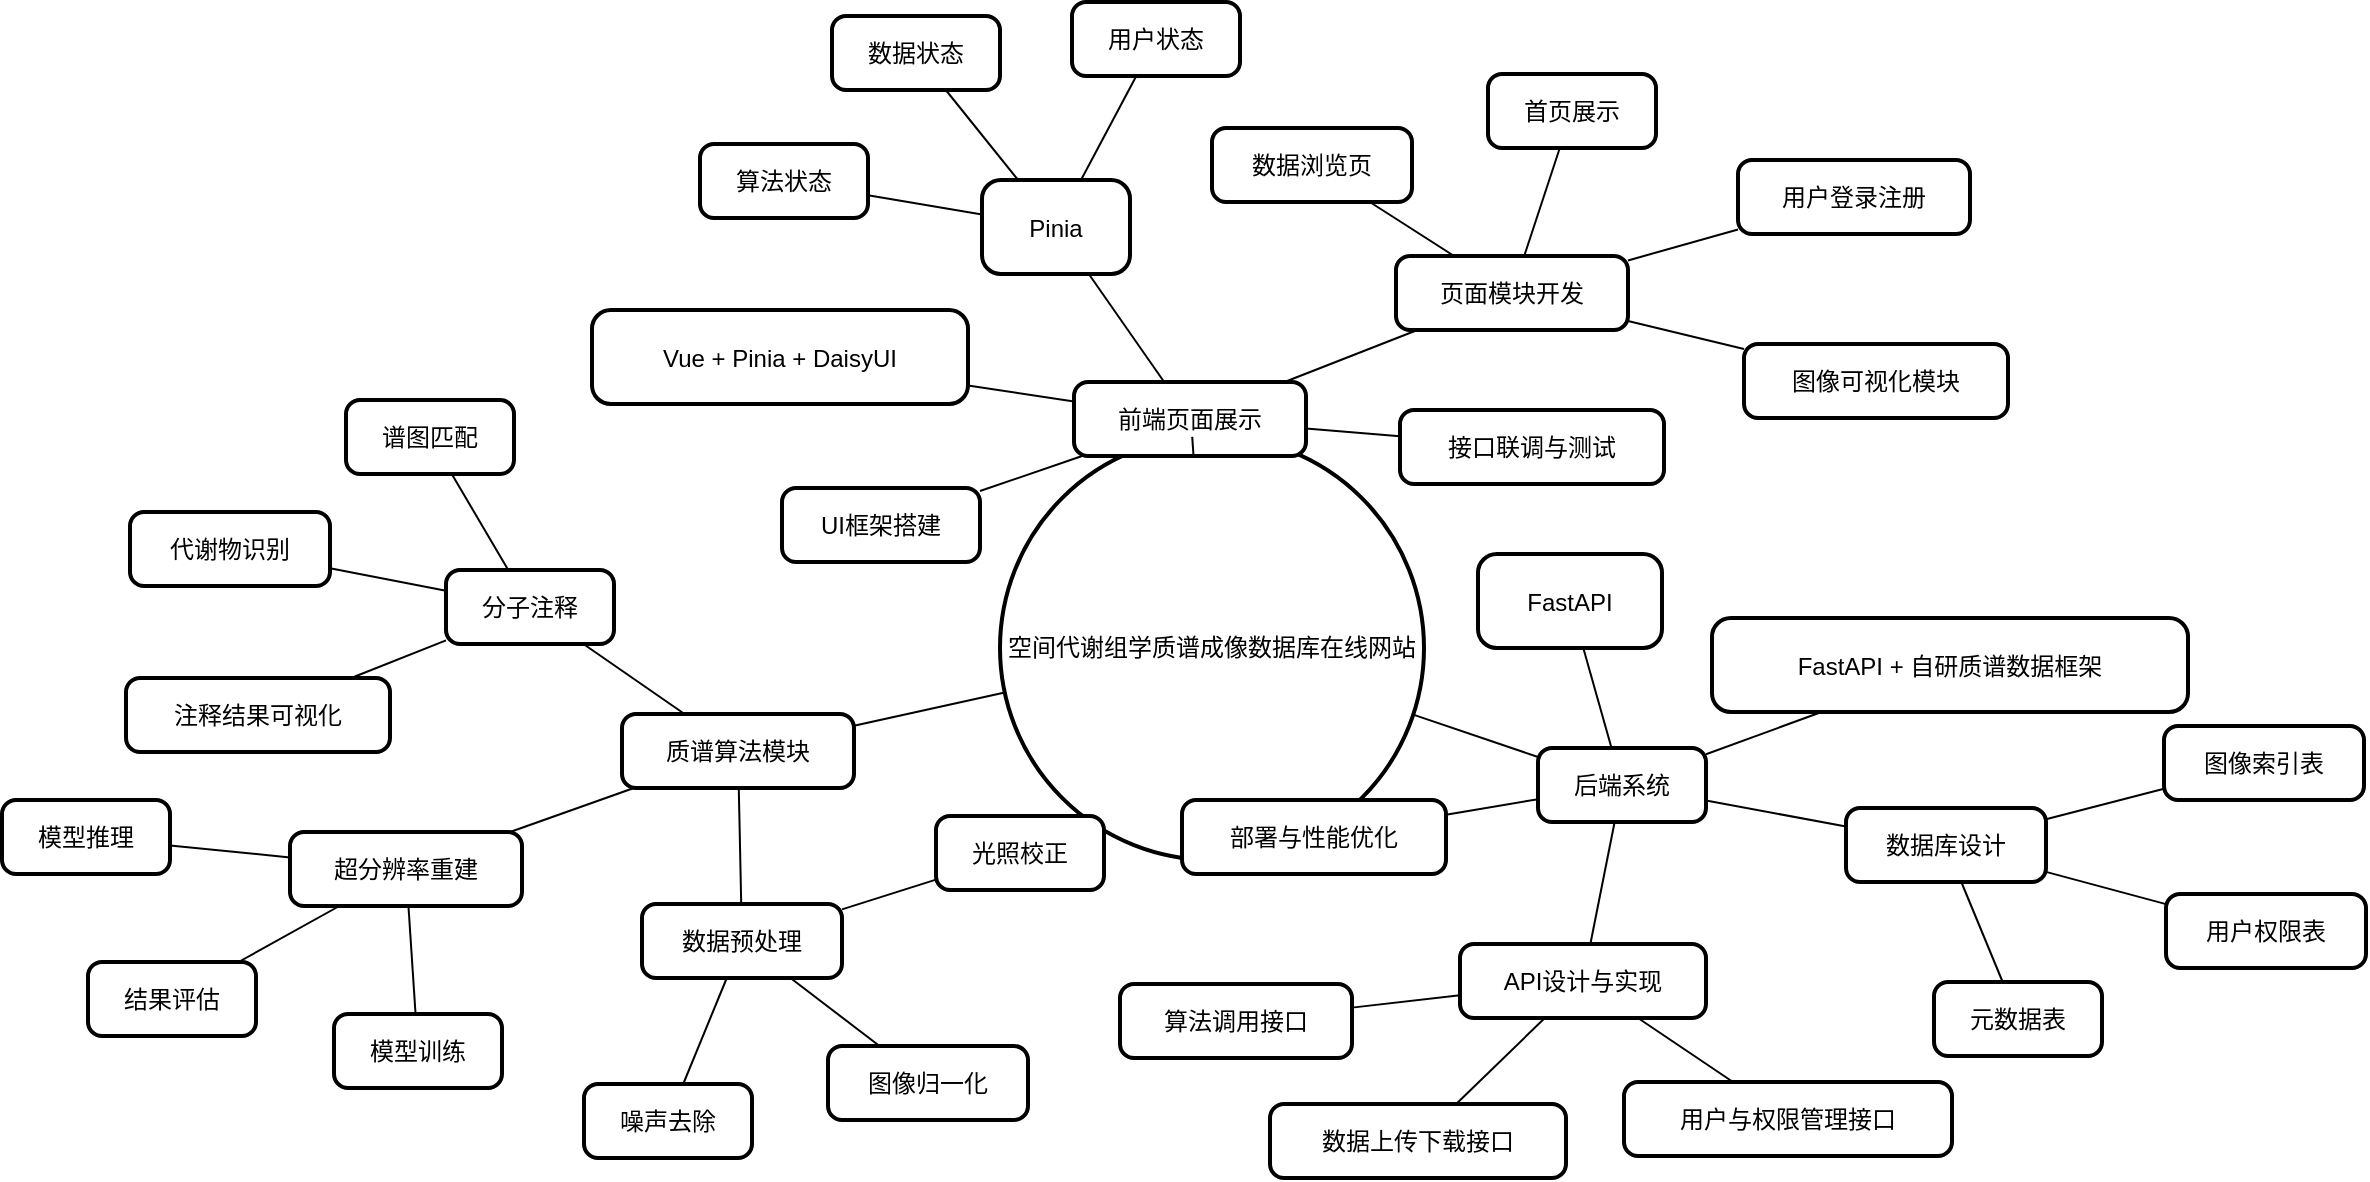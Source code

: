 <mxfile version="28.2.5">
  <diagram name="第 1 页" id="7hMK0lXXY-1nhujCU-nL">
    <mxGraphModel dx="2041" dy="1019" grid="1" gridSize="10" guides="1" tooltips="1" connect="1" arrows="1" fold="1" page="1" pageScale="1" pageWidth="827" pageHeight="1169" math="0" shadow="0">
      <root>
        <mxCell id="0" />
        <mxCell id="1" parent="0" />
        <mxCell id="I9Q0519Ij2qMbjBGb1hn-1" value="空间代谢组学质谱成像数据库在线网站" style="ellipse;aspect=fixed;strokeWidth=2;whiteSpace=wrap;" vertex="1" parent="1">
          <mxGeometry x="519" y="237" width="212" height="212" as="geometry" />
        </mxCell>
        <mxCell id="I9Q0519Ij2qMbjBGb1hn-2" value="前端页面展示" style="rounded=1;absoluteArcSize=1;arcSize=14;whiteSpace=wrap;strokeWidth=2;" vertex="1" parent="1">
          <mxGeometry x="556" y="210" width="116" height="37" as="geometry" />
        </mxCell>
        <mxCell id="I9Q0519Ij2qMbjBGb1hn-3" value="Vue + Pinia + DaisyUI" style="rounded=1;arcSize=20;strokeWidth=2" vertex="1" parent="1">
          <mxGeometry x="315" y="174" width="188" height="47" as="geometry" />
        </mxCell>
        <mxCell id="I9Q0519Ij2qMbjBGb1hn-4" value="UI框架搭建" style="rounded=1;absoluteArcSize=1;arcSize=14;whiteSpace=wrap;strokeWidth=2;" vertex="1" parent="1">
          <mxGeometry x="410" y="263" width="99" height="37" as="geometry" />
        </mxCell>
        <mxCell id="I9Q0519Ij2qMbjBGb1hn-5" value="Pinia" style="rounded=1;arcSize=20;strokeWidth=2" vertex="1" parent="1">
          <mxGeometry x="510" y="109" width="74" height="47" as="geometry" />
        </mxCell>
        <mxCell id="I9Q0519Ij2qMbjBGb1hn-6" value="用户状态" style="rounded=1;absoluteArcSize=1;arcSize=14;whiteSpace=wrap;strokeWidth=2;" vertex="1" parent="1">
          <mxGeometry x="555" y="20" width="84" height="37" as="geometry" />
        </mxCell>
        <mxCell id="I9Q0519Ij2qMbjBGb1hn-7" value="数据状态" style="rounded=1;absoluteArcSize=1;arcSize=14;whiteSpace=wrap;strokeWidth=2;" vertex="1" parent="1">
          <mxGeometry x="435" y="27" width="84" height="37" as="geometry" />
        </mxCell>
        <mxCell id="I9Q0519Ij2qMbjBGb1hn-8" value="算法状态" style="rounded=1;absoluteArcSize=1;arcSize=14;whiteSpace=wrap;strokeWidth=2;" vertex="1" parent="1">
          <mxGeometry x="369" y="91" width="84" height="37" as="geometry" />
        </mxCell>
        <mxCell id="I9Q0519Ij2qMbjBGb1hn-9" value="页面模块开发" style="rounded=1;absoluteArcSize=1;arcSize=14;whiteSpace=wrap;strokeWidth=2;" vertex="1" parent="1">
          <mxGeometry x="717" y="147" width="116" height="37" as="geometry" />
        </mxCell>
        <mxCell id="I9Q0519Ij2qMbjBGb1hn-10" value="首页展示" style="rounded=1;absoluteArcSize=1;arcSize=14;whiteSpace=wrap;strokeWidth=2;" vertex="1" parent="1">
          <mxGeometry x="763" y="56" width="84" height="37" as="geometry" />
        </mxCell>
        <mxCell id="I9Q0519Ij2qMbjBGb1hn-11" value="数据浏览页" style="rounded=1;absoluteArcSize=1;arcSize=14;whiteSpace=wrap;strokeWidth=2;" vertex="1" parent="1">
          <mxGeometry x="625" y="83" width="100" height="37" as="geometry" />
        </mxCell>
        <mxCell id="I9Q0519Ij2qMbjBGb1hn-12" value="图像可视化模块" style="rounded=1;absoluteArcSize=1;arcSize=14;whiteSpace=wrap;strokeWidth=2;" vertex="1" parent="1">
          <mxGeometry x="891" y="191" width="132" height="37" as="geometry" />
        </mxCell>
        <mxCell id="I9Q0519Ij2qMbjBGb1hn-13" value="用户登录注册" style="rounded=1;absoluteArcSize=1;arcSize=14;whiteSpace=wrap;strokeWidth=2;" vertex="1" parent="1">
          <mxGeometry x="888" y="99" width="116" height="37" as="geometry" />
        </mxCell>
        <mxCell id="I9Q0519Ij2qMbjBGb1hn-14" value="接口联调与测试" style="rounded=1;absoluteArcSize=1;arcSize=14;whiteSpace=wrap;strokeWidth=2;" vertex="1" parent="1">
          <mxGeometry x="719" y="224" width="132" height="37" as="geometry" />
        </mxCell>
        <mxCell id="I9Q0519Ij2qMbjBGb1hn-15" value="后端系统" style="rounded=1;absoluteArcSize=1;arcSize=14;whiteSpace=wrap;strokeWidth=2;" vertex="1" parent="1">
          <mxGeometry x="788" y="393" width="84" height="37" as="geometry" />
        </mxCell>
        <mxCell id="I9Q0519Ij2qMbjBGb1hn-16" value="FastAPI + 自研质谱数据框架" style="rounded=1;arcSize=20;strokeWidth=2" vertex="1" parent="1">
          <mxGeometry x="875" y="328" width="238" height="47" as="geometry" />
        </mxCell>
        <mxCell id="I9Q0519Ij2qMbjBGb1hn-17" value="FastAPI" style="rounded=1;arcSize=20;strokeWidth=2" vertex="1" parent="1">
          <mxGeometry x="758" y="296" width="92" height="47" as="geometry" />
        </mxCell>
        <mxCell id="I9Q0519Ij2qMbjBGb1hn-18" value="数据库设计" style="rounded=1;absoluteArcSize=1;arcSize=14;whiteSpace=wrap;strokeWidth=2;" vertex="1" parent="1">
          <mxGeometry x="942" y="423" width="100" height="37" as="geometry" />
        </mxCell>
        <mxCell id="I9Q0519Ij2qMbjBGb1hn-19" value="元数据表" style="rounded=1;absoluteArcSize=1;arcSize=14;whiteSpace=wrap;strokeWidth=2;" vertex="1" parent="1">
          <mxGeometry x="986" y="510" width="84" height="37" as="geometry" />
        </mxCell>
        <mxCell id="I9Q0519Ij2qMbjBGb1hn-20" value="图像索引表" style="rounded=1;absoluteArcSize=1;arcSize=14;whiteSpace=wrap;strokeWidth=2;" vertex="1" parent="1">
          <mxGeometry x="1101" y="382" width="100" height="37" as="geometry" />
        </mxCell>
        <mxCell id="I9Q0519Ij2qMbjBGb1hn-21" value="用户权限表" style="rounded=1;absoluteArcSize=1;arcSize=14;whiteSpace=wrap;strokeWidth=2;" vertex="1" parent="1">
          <mxGeometry x="1102" y="466" width="100" height="37" as="geometry" />
        </mxCell>
        <mxCell id="I9Q0519Ij2qMbjBGb1hn-22" value="API设计与实现" style="rounded=1;absoluteArcSize=1;arcSize=14;whiteSpace=wrap;strokeWidth=2;" vertex="1" parent="1">
          <mxGeometry x="749" y="491" width="123" height="37" as="geometry" />
        </mxCell>
        <mxCell id="I9Q0519Ij2qMbjBGb1hn-23" value="数据上传下载接口" style="rounded=1;absoluteArcSize=1;arcSize=14;whiteSpace=wrap;strokeWidth=2;" vertex="1" parent="1">
          <mxGeometry x="654" y="571" width="148" height="37" as="geometry" />
        </mxCell>
        <mxCell id="I9Q0519Ij2qMbjBGb1hn-24" value="算法调用接口" style="rounded=1;absoluteArcSize=1;arcSize=14;whiteSpace=wrap;strokeWidth=2;" vertex="1" parent="1">
          <mxGeometry x="579" y="511" width="116" height="37" as="geometry" />
        </mxCell>
        <mxCell id="I9Q0519Ij2qMbjBGb1hn-25" value="用户与权限管理接口" style="rounded=1;absoluteArcSize=1;arcSize=14;whiteSpace=wrap;strokeWidth=2;" vertex="1" parent="1">
          <mxGeometry x="831" y="560" width="164" height="37" as="geometry" />
        </mxCell>
        <mxCell id="I9Q0519Ij2qMbjBGb1hn-26" value="部署与性能优化" style="rounded=1;absoluteArcSize=1;arcSize=14;whiteSpace=wrap;strokeWidth=2;" vertex="1" parent="1">
          <mxGeometry x="610" y="419" width="132" height="37" as="geometry" />
        </mxCell>
        <mxCell id="I9Q0519Ij2qMbjBGb1hn-27" value="质谱算法模块" style="rounded=1;absoluteArcSize=1;arcSize=14;whiteSpace=wrap;strokeWidth=2;" vertex="1" parent="1">
          <mxGeometry x="330" y="376" width="116" height="37" as="geometry" />
        </mxCell>
        <mxCell id="I9Q0519Ij2qMbjBGb1hn-28" value="数据预处理" style="rounded=1;absoluteArcSize=1;arcSize=14;whiteSpace=wrap;strokeWidth=2;" vertex="1" parent="1">
          <mxGeometry x="340" y="471" width="100" height="37" as="geometry" />
        </mxCell>
        <mxCell id="I9Q0519Ij2qMbjBGb1hn-29" value="噪声去除" style="rounded=1;absoluteArcSize=1;arcSize=14;whiteSpace=wrap;strokeWidth=2;" vertex="1" parent="1">
          <mxGeometry x="311" y="561" width="84" height="37" as="geometry" />
        </mxCell>
        <mxCell id="I9Q0519Ij2qMbjBGb1hn-30" value="光照校正" style="rounded=1;absoluteArcSize=1;arcSize=14;whiteSpace=wrap;strokeWidth=2;" vertex="1" parent="1">
          <mxGeometry x="487" y="427" width="84" height="37" as="geometry" />
        </mxCell>
        <mxCell id="I9Q0519Ij2qMbjBGb1hn-31" value="图像归一化" style="rounded=1;absoluteArcSize=1;arcSize=14;whiteSpace=wrap;strokeWidth=2;" vertex="1" parent="1">
          <mxGeometry x="433" y="542" width="100" height="37" as="geometry" />
        </mxCell>
        <mxCell id="I9Q0519Ij2qMbjBGb1hn-32" value="超分辨率重建" style="rounded=1;absoluteArcSize=1;arcSize=14;whiteSpace=wrap;strokeWidth=2;" vertex="1" parent="1">
          <mxGeometry x="164" y="435" width="116" height="37" as="geometry" />
        </mxCell>
        <mxCell id="I9Q0519Ij2qMbjBGb1hn-33" value="模型训练" style="rounded=1;absoluteArcSize=1;arcSize=14;whiteSpace=wrap;strokeWidth=2;" vertex="1" parent="1">
          <mxGeometry x="186" y="526" width="84" height="37" as="geometry" />
        </mxCell>
        <mxCell id="I9Q0519Ij2qMbjBGb1hn-34" value="模型推理" style="rounded=1;absoluteArcSize=1;arcSize=14;whiteSpace=wrap;strokeWidth=2;" vertex="1" parent="1">
          <mxGeometry x="20" y="419" width="84" height="37" as="geometry" />
        </mxCell>
        <mxCell id="I9Q0519Ij2qMbjBGb1hn-35" value="结果评估" style="rounded=1;absoluteArcSize=1;arcSize=14;whiteSpace=wrap;strokeWidth=2;" vertex="1" parent="1">
          <mxGeometry x="63" y="500" width="84" height="37" as="geometry" />
        </mxCell>
        <mxCell id="I9Q0519Ij2qMbjBGb1hn-36" value="分子注释" style="rounded=1;absoluteArcSize=1;arcSize=14;whiteSpace=wrap;strokeWidth=2;" vertex="1" parent="1">
          <mxGeometry x="242" y="304" width="84" height="37" as="geometry" />
        </mxCell>
        <mxCell id="I9Q0519Ij2qMbjBGb1hn-37" value="谱图匹配" style="rounded=1;absoluteArcSize=1;arcSize=14;whiteSpace=wrap;strokeWidth=2;" vertex="1" parent="1">
          <mxGeometry x="192" y="219" width="84" height="37" as="geometry" />
        </mxCell>
        <mxCell id="I9Q0519Ij2qMbjBGb1hn-38" value="代谢物识别" style="rounded=1;absoluteArcSize=1;arcSize=14;whiteSpace=wrap;strokeWidth=2;" vertex="1" parent="1">
          <mxGeometry x="84" y="275" width="100" height="37" as="geometry" />
        </mxCell>
        <mxCell id="I9Q0519Ij2qMbjBGb1hn-39" value="注释结果可视化" style="rounded=1;absoluteArcSize=1;arcSize=14;whiteSpace=wrap;strokeWidth=2;" vertex="1" parent="1">
          <mxGeometry x="82" y="358" width="132" height="37" as="geometry" />
        </mxCell>
        <mxCell id="I9Q0519Ij2qMbjBGb1hn-40" style="endArrow=none;rounded=0;" edge="1" parent="1" source="I9Q0519Ij2qMbjBGb1hn-1" target="I9Q0519Ij2qMbjBGb1hn-2">
          <mxGeometry relative="1" as="geometry" />
        </mxCell>
        <mxCell id="I9Q0519Ij2qMbjBGb1hn-41" style="endArrow=none;rounded=0;" edge="1" parent="1" source="I9Q0519Ij2qMbjBGb1hn-1" target="I9Q0519Ij2qMbjBGb1hn-15">
          <mxGeometry relative="1" as="geometry" />
        </mxCell>
        <mxCell id="I9Q0519Ij2qMbjBGb1hn-42" style="endArrow=none;rounded=0;" edge="1" parent="1" source="I9Q0519Ij2qMbjBGb1hn-1" target="I9Q0519Ij2qMbjBGb1hn-27">
          <mxGeometry relative="1" as="geometry" />
        </mxCell>
        <mxCell id="I9Q0519Ij2qMbjBGb1hn-43" style="endArrow=none;rounded=0;" edge="1" parent="1" source="I9Q0519Ij2qMbjBGb1hn-2" target="I9Q0519Ij2qMbjBGb1hn-3">
          <mxGeometry relative="1" as="geometry" />
        </mxCell>
        <mxCell id="I9Q0519Ij2qMbjBGb1hn-44" style="endArrow=none;rounded=0;" edge="1" parent="1" source="I9Q0519Ij2qMbjBGb1hn-2" target="I9Q0519Ij2qMbjBGb1hn-4">
          <mxGeometry relative="1" as="geometry" />
        </mxCell>
        <mxCell id="I9Q0519Ij2qMbjBGb1hn-45" style="endArrow=none;rounded=0;" edge="1" parent="1" source="I9Q0519Ij2qMbjBGb1hn-2" target="I9Q0519Ij2qMbjBGb1hn-5">
          <mxGeometry relative="1" as="geometry" />
        </mxCell>
        <mxCell id="I9Q0519Ij2qMbjBGb1hn-46" style="endArrow=none;rounded=0;" edge="1" parent="1" source="I9Q0519Ij2qMbjBGb1hn-2" target="I9Q0519Ij2qMbjBGb1hn-9">
          <mxGeometry relative="1" as="geometry" />
        </mxCell>
        <mxCell id="I9Q0519Ij2qMbjBGb1hn-47" style="endArrow=none;rounded=0;" edge="1" parent="1" source="I9Q0519Ij2qMbjBGb1hn-2" target="I9Q0519Ij2qMbjBGb1hn-14">
          <mxGeometry relative="1" as="geometry" />
        </mxCell>
        <mxCell id="I9Q0519Ij2qMbjBGb1hn-48" style="endArrow=none;rounded=0;" edge="1" parent="1" source="I9Q0519Ij2qMbjBGb1hn-5" target="I9Q0519Ij2qMbjBGb1hn-6">
          <mxGeometry relative="1" as="geometry" />
        </mxCell>
        <mxCell id="I9Q0519Ij2qMbjBGb1hn-49" style="endArrow=none;rounded=0;" edge="1" parent="1" source="I9Q0519Ij2qMbjBGb1hn-5" target="I9Q0519Ij2qMbjBGb1hn-7">
          <mxGeometry relative="1" as="geometry" />
        </mxCell>
        <mxCell id="I9Q0519Ij2qMbjBGb1hn-50" style="endArrow=none;rounded=0;" edge="1" parent="1" source="I9Q0519Ij2qMbjBGb1hn-5" target="I9Q0519Ij2qMbjBGb1hn-8">
          <mxGeometry relative="1" as="geometry" />
        </mxCell>
        <mxCell id="I9Q0519Ij2qMbjBGb1hn-51" style="endArrow=none;rounded=0;" edge="1" parent="1" source="I9Q0519Ij2qMbjBGb1hn-9" target="I9Q0519Ij2qMbjBGb1hn-10">
          <mxGeometry relative="1" as="geometry" />
        </mxCell>
        <mxCell id="I9Q0519Ij2qMbjBGb1hn-52" style="endArrow=none;rounded=0;" edge="1" parent="1" source="I9Q0519Ij2qMbjBGb1hn-9" target="I9Q0519Ij2qMbjBGb1hn-11">
          <mxGeometry relative="1" as="geometry" />
        </mxCell>
        <mxCell id="I9Q0519Ij2qMbjBGb1hn-53" style="endArrow=none;rounded=0;" edge="1" parent="1" source="I9Q0519Ij2qMbjBGb1hn-9" target="I9Q0519Ij2qMbjBGb1hn-12">
          <mxGeometry relative="1" as="geometry" />
        </mxCell>
        <mxCell id="I9Q0519Ij2qMbjBGb1hn-54" style="endArrow=none;rounded=0;" edge="1" parent="1" source="I9Q0519Ij2qMbjBGb1hn-9" target="I9Q0519Ij2qMbjBGb1hn-13">
          <mxGeometry relative="1" as="geometry" />
        </mxCell>
        <mxCell id="I9Q0519Ij2qMbjBGb1hn-55" style="endArrow=none;rounded=0;" edge="1" parent="1" source="I9Q0519Ij2qMbjBGb1hn-15" target="I9Q0519Ij2qMbjBGb1hn-16">
          <mxGeometry relative="1" as="geometry" />
        </mxCell>
        <mxCell id="I9Q0519Ij2qMbjBGb1hn-56" style="endArrow=none;rounded=0;" edge="1" parent="1" source="I9Q0519Ij2qMbjBGb1hn-15" target="I9Q0519Ij2qMbjBGb1hn-17">
          <mxGeometry relative="1" as="geometry" />
        </mxCell>
        <mxCell id="I9Q0519Ij2qMbjBGb1hn-57" style="endArrow=none;rounded=0;" edge="1" parent="1" source="I9Q0519Ij2qMbjBGb1hn-15" target="I9Q0519Ij2qMbjBGb1hn-18">
          <mxGeometry relative="1" as="geometry" />
        </mxCell>
        <mxCell id="I9Q0519Ij2qMbjBGb1hn-58" style="endArrow=none;rounded=0;" edge="1" parent="1" source="I9Q0519Ij2qMbjBGb1hn-15" target="I9Q0519Ij2qMbjBGb1hn-22">
          <mxGeometry relative="1" as="geometry" />
        </mxCell>
        <mxCell id="I9Q0519Ij2qMbjBGb1hn-59" style="endArrow=none;rounded=0;" edge="1" parent="1" source="I9Q0519Ij2qMbjBGb1hn-15" target="I9Q0519Ij2qMbjBGb1hn-26">
          <mxGeometry relative="1" as="geometry" />
        </mxCell>
        <mxCell id="I9Q0519Ij2qMbjBGb1hn-60" style="endArrow=none;rounded=0;" edge="1" parent="1" source="I9Q0519Ij2qMbjBGb1hn-18" target="I9Q0519Ij2qMbjBGb1hn-19">
          <mxGeometry relative="1" as="geometry" />
        </mxCell>
        <mxCell id="I9Q0519Ij2qMbjBGb1hn-61" style="endArrow=none;rounded=0;" edge="1" parent="1" source="I9Q0519Ij2qMbjBGb1hn-18" target="I9Q0519Ij2qMbjBGb1hn-20">
          <mxGeometry relative="1" as="geometry" />
        </mxCell>
        <mxCell id="I9Q0519Ij2qMbjBGb1hn-62" style="endArrow=none;rounded=0;" edge="1" parent="1" source="I9Q0519Ij2qMbjBGb1hn-18" target="I9Q0519Ij2qMbjBGb1hn-21">
          <mxGeometry relative="1" as="geometry" />
        </mxCell>
        <mxCell id="I9Q0519Ij2qMbjBGb1hn-63" style="endArrow=none;rounded=0;" edge="1" parent="1" source="I9Q0519Ij2qMbjBGb1hn-22" target="I9Q0519Ij2qMbjBGb1hn-23">
          <mxGeometry relative="1" as="geometry" />
        </mxCell>
        <mxCell id="I9Q0519Ij2qMbjBGb1hn-64" style="endArrow=none;rounded=0;" edge="1" parent="1" source="I9Q0519Ij2qMbjBGb1hn-22" target="I9Q0519Ij2qMbjBGb1hn-24">
          <mxGeometry relative="1" as="geometry" />
        </mxCell>
        <mxCell id="I9Q0519Ij2qMbjBGb1hn-65" style="endArrow=none;rounded=0;" edge="1" parent="1" source="I9Q0519Ij2qMbjBGb1hn-22" target="I9Q0519Ij2qMbjBGb1hn-25">
          <mxGeometry relative="1" as="geometry" />
        </mxCell>
        <mxCell id="I9Q0519Ij2qMbjBGb1hn-66" style="endArrow=none;rounded=0;" edge="1" parent="1" source="I9Q0519Ij2qMbjBGb1hn-27" target="I9Q0519Ij2qMbjBGb1hn-28">
          <mxGeometry relative="1" as="geometry" />
        </mxCell>
        <mxCell id="I9Q0519Ij2qMbjBGb1hn-67" style="endArrow=none;rounded=0;" edge="1" parent="1" source="I9Q0519Ij2qMbjBGb1hn-27" target="I9Q0519Ij2qMbjBGb1hn-32">
          <mxGeometry relative="1" as="geometry" />
        </mxCell>
        <mxCell id="I9Q0519Ij2qMbjBGb1hn-68" style="endArrow=none;rounded=0;" edge="1" parent="1" source="I9Q0519Ij2qMbjBGb1hn-27" target="I9Q0519Ij2qMbjBGb1hn-36">
          <mxGeometry relative="1" as="geometry" />
        </mxCell>
        <mxCell id="I9Q0519Ij2qMbjBGb1hn-69" style="endArrow=none;rounded=0;" edge="1" parent="1" source="I9Q0519Ij2qMbjBGb1hn-28" target="I9Q0519Ij2qMbjBGb1hn-29">
          <mxGeometry relative="1" as="geometry" />
        </mxCell>
        <mxCell id="I9Q0519Ij2qMbjBGb1hn-70" style="endArrow=none;rounded=0;" edge="1" parent="1" source="I9Q0519Ij2qMbjBGb1hn-28" target="I9Q0519Ij2qMbjBGb1hn-30">
          <mxGeometry relative="1" as="geometry" />
        </mxCell>
        <mxCell id="I9Q0519Ij2qMbjBGb1hn-71" style="endArrow=none;rounded=0;" edge="1" parent="1" source="I9Q0519Ij2qMbjBGb1hn-28" target="I9Q0519Ij2qMbjBGb1hn-31">
          <mxGeometry relative="1" as="geometry" />
        </mxCell>
        <mxCell id="I9Q0519Ij2qMbjBGb1hn-72" style="endArrow=none;rounded=0;" edge="1" parent="1" source="I9Q0519Ij2qMbjBGb1hn-32" target="I9Q0519Ij2qMbjBGb1hn-33">
          <mxGeometry relative="1" as="geometry" />
        </mxCell>
        <mxCell id="I9Q0519Ij2qMbjBGb1hn-73" style="endArrow=none;rounded=0;" edge="1" parent="1" source="I9Q0519Ij2qMbjBGb1hn-32" target="I9Q0519Ij2qMbjBGb1hn-34">
          <mxGeometry relative="1" as="geometry" />
        </mxCell>
        <mxCell id="I9Q0519Ij2qMbjBGb1hn-74" style="endArrow=none;rounded=0;" edge="1" parent="1" source="I9Q0519Ij2qMbjBGb1hn-32" target="I9Q0519Ij2qMbjBGb1hn-35">
          <mxGeometry relative="1" as="geometry" />
        </mxCell>
        <mxCell id="I9Q0519Ij2qMbjBGb1hn-75" style="endArrow=none;rounded=0;" edge="1" parent="1" source="I9Q0519Ij2qMbjBGb1hn-36" target="I9Q0519Ij2qMbjBGb1hn-37">
          <mxGeometry relative="1" as="geometry" />
        </mxCell>
        <mxCell id="I9Q0519Ij2qMbjBGb1hn-76" style="endArrow=none;rounded=0;" edge="1" parent="1" source="I9Q0519Ij2qMbjBGb1hn-36" target="I9Q0519Ij2qMbjBGb1hn-38">
          <mxGeometry relative="1" as="geometry" />
        </mxCell>
        <mxCell id="I9Q0519Ij2qMbjBGb1hn-77" style="endArrow=none;rounded=0;" edge="1" parent="1" source="I9Q0519Ij2qMbjBGb1hn-36" target="I9Q0519Ij2qMbjBGb1hn-39">
          <mxGeometry relative="1" as="geometry" />
        </mxCell>
      </root>
    </mxGraphModel>
  </diagram>
</mxfile>
